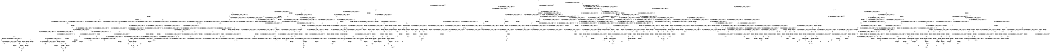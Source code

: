 digraph BCG {
size = "7, 10.5";
center = TRUE;
node [shape = circle];
0 [peripheries = 2];
0 -> 1 [label = "EX !0 !ATOMIC_EXCH_BRANCH (1, +1, TRUE, +1, 1, FALSE) !{}"];
0 -> 2 [label = "EX !2 !ATOMIC_EXCH_BRANCH (1, +1, TRUE, +0, 3, TRUE) !{}"];
0 -> 3 [label = "EX !1 !ATOMIC_EXCH_BRANCH (1, +0, TRUE, +0, 1, TRUE) !{}"];
1 -> 4 [label = "EX !2 !ATOMIC_EXCH_BRANCH (1, +1, TRUE, +0, 3, FALSE) !{0}"];
1 -> 5 [label = "EX !1 !ATOMIC_EXCH_BRANCH (1, +0, TRUE, +0, 1, FALSE) !{0}"];
1 -> 6 [label = "TERMINATE !0"];
2 -> 7 [label = "EX !0 !ATOMIC_EXCH_BRANCH (1, +1, TRUE, +1, 1, TRUE) !{0, 1, 2}"];
2 -> 8 [label = "EX !1 !ATOMIC_EXCH_BRANCH (1, +0, TRUE, +0, 1, FALSE) !{0, 1, 2}"];
2 -> 9 [label = "TERMINATE !2"];
2 -> 10 [label = "EX !0 !ATOMIC_EXCH_BRANCH (1, +1, TRUE, +1, 1, TRUE) !{0, 1, 2}"];
3 -> 11 [label = "EX !1 !ATOMIC_EXCH_BRANCH (1, +0, TRUE, +0, 1, TRUE) !{0, 1}"];
3 -> 12 [label = "EX !0 !ATOMIC_EXCH_BRANCH (1, +1, TRUE, +1, 1, FALSE) !{0, 1}"];
3 -> 13 [label = "EX !2 !ATOMIC_EXCH_BRANCH (1, +1, TRUE, +0, 3, TRUE) !{0, 1}"];
3 -> 14 [label = "EX !0 !ATOMIC_EXCH_BRANCH (1, +1, TRUE, +1, 1, FALSE) !{0, 1}"];
4 -> 15 [label = "EX !2 !ATOMIC_EXCH_BRANCH (1, +0, TRUE, +1, 1, TRUE) !{0, 1, 2}"];
4 -> 16 [label = "EX !1 !ATOMIC_EXCH_BRANCH (1, +0, TRUE, +0, 1, FALSE) !{0, 1, 2}"];
4 -> 17 [label = "TERMINATE !0"];
5 -> 18 [label = "EX !2 !ATOMIC_EXCH_BRANCH (1, +1, TRUE, +0, 3, TRUE) !{0, 1}"];
5 -> 19 [label = "TERMINATE !0"];
5 -> 20 [label = "TERMINATE !1"];
6 -> 21 [label = "EX !2 !ATOMIC_EXCH_BRANCH (1, +1, TRUE, +0, 3, FALSE) !{}"];
6 -> 22 [label = "EX !1 !ATOMIC_EXCH_BRANCH (1, +0, TRUE, +0, 1, FALSE) !{}"];
7 -> 7 [label = "EX !0 !ATOMIC_EXCH_BRANCH (1, +1, TRUE, +1, 1, TRUE) !{0, 1, 2}"];
7 -> 23 [label = "EX !1 !ATOMIC_EXCH_BRANCH (1, +0, TRUE, +0, 1, FALSE) !{0, 1, 2}"];
7 -> 24 [label = "TERMINATE !2"];
7 -> 10 [label = "EX !0 !ATOMIC_EXCH_BRANCH (1, +1, TRUE, +1, 1, TRUE) !{0, 1, 2}"];
8 -> 25 [label = "EX !0 !ATOMIC_EXCH_BRANCH (1, +1, TRUE, +1, 1, FALSE) !{0, 1, 2}"];
8 -> 26 [label = "TERMINATE !2"];
8 -> 27 [label = "TERMINATE !1"];
8 -> 28 [label = "EX !0 !ATOMIC_EXCH_BRANCH (1, +1, TRUE, +1, 1, FALSE) !{0, 1, 2}"];
9 -> 29 [label = "EX !0 !ATOMIC_EXCH_BRANCH (1, +1, TRUE, +1, 1, TRUE) !{0, 1}"];
9 -> 30 [label = "EX !1 !ATOMIC_EXCH_BRANCH (1, +0, TRUE, +0, 1, FALSE) !{0, 1}"];
9 -> 31 [label = "EX !0 !ATOMIC_EXCH_BRANCH (1, +1, TRUE, +1, 1, TRUE) !{0, 1}"];
10 -> 32 [label = "EX !1 !ATOMIC_EXCH_BRANCH (1, +0, TRUE, +0, 1, FALSE) !{0, 1, 2}"];
10 -> 10 [label = "EX !0 !ATOMIC_EXCH_BRANCH (1, +1, TRUE, +1, 1, TRUE) !{0, 1, 2}"];
10 -> 33 [label = "EX !1 !ATOMIC_EXCH_BRANCH (1, +0, TRUE, +0, 1, FALSE) !{0, 1, 2}"];
10 -> 34 [label = "TERMINATE !2"];
11 -> 11 [label = "EX !1 !ATOMIC_EXCH_BRANCH (1, +0, TRUE, +0, 1, TRUE) !{0, 1}"];
11 -> 12 [label = "EX !0 !ATOMIC_EXCH_BRANCH (1, +1, TRUE, +1, 1, FALSE) !{0, 1}"];
11 -> 13 [label = "EX !2 !ATOMIC_EXCH_BRANCH (1, +1, TRUE, +0, 3, TRUE) !{0, 1}"];
11 -> 14 [label = "EX !0 !ATOMIC_EXCH_BRANCH (1, +1, TRUE, +1, 1, FALSE) !{0, 1}"];
12 -> 35 [label = "EX !1 !ATOMIC_EXCH_BRANCH (1, +0, TRUE, +0, 1, FALSE) !{0, 1}"];
12 -> 36 [label = "EX !2 !ATOMIC_EXCH_BRANCH (1, +1, TRUE, +0, 3, FALSE) !{0, 1}"];
12 -> 37 [label = "TERMINATE !0"];
13 -> 8 [label = "EX !1 !ATOMIC_EXCH_BRANCH (1, +0, TRUE, +0, 1, FALSE) !{0, 1, 2}"];
13 -> 38 [label = "EX !0 !ATOMIC_EXCH_BRANCH (1, +1, TRUE, +1, 1, TRUE) !{0, 1, 2}"];
13 -> 39 [label = "TERMINATE !2"];
13 -> 40 [label = "EX !0 !ATOMIC_EXCH_BRANCH (1, +1, TRUE, +1, 1, TRUE) !{0, 1, 2}"];
14 -> 41 [label = "EX !1 !ATOMIC_EXCH_BRANCH (1, +0, TRUE, +0, 1, FALSE) !{0, 1}"];
14 -> 42 [label = "EX !1 !ATOMIC_EXCH_BRANCH (1, +0, TRUE, +0, 1, FALSE) !{0, 1}"];
14 -> 43 [label = "EX !2 !ATOMIC_EXCH_BRANCH (1, +1, TRUE, +0, 3, FALSE) !{0, 1}"];
14 -> 44 [label = "TERMINATE !0"];
15 -> 45 [label = "EX !2 !ATOMIC_EXCH_BRANCH (1, +1, TRUE, +0, 3, TRUE) !{0, 1, 2}"];
15 -> 46 [label = "EX !1 !ATOMIC_EXCH_BRANCH (1, +0, TRUE, +0, 1, TRUE) !{0, 1, 2}"];
15 -> 47 [label = "TERMINATE !0"];
16 -> 48 [label = "EX !2 !ATOMIC_EXCH_BRANCH (1, +0, TRUE, +1, 1, FALSE) !{0, 1, 2}"];
16 -> 49 [label = "TERMINATE !0"];
16 -> 50 [label = "TERMINATE !1"];
17 -> 51 [label = "EX !2 !ATOMIC_EXCH_BRANCH (1, +0, TRUE, +1, 1, TRUE) !{1, 2}"];
17 -> 52 [label = "EX !1 !ATOMIC_EXCH_BRANCH (1, +0, TRUE, +0, 1, FALSE) !{1, 2}"];
17 -> 53 [label = "EX !1 !ATOMIC_EXCH_BRANCH (1, +0, TRUE, +0, 1, FALSE) !{1, 2}"];
18 -> 54 [label = "TERMINATE !0"];
18 -> 55 [label = "TERMINATE !2"];
18 -> 56 [label = "TERMINATE !1"];
19 -> 57 [label = "EX !2 !ATOMIC_EXCH_BRANCH (1, +1, TRUE, +0, 3, TRUE) !{1}"];
19 -> 58 [label = "TERMINATE !1"];
20 -> 59 [label = "EX !2 !ATOMIC_EXCH_BRANCH (1, +1, TRUE, +0, 3, TRUE) !{0}"];
20 -> 60 [label = "TERMINATE !0"];
21 -> 51 [label = "EX !2 !ATOMIC_EXCH_BRANCH (1, +0, TRUE, +1, 1, TRUE) !{1, 2}"];
21 -> 52 [label = "EX !1 !ATOMIC_EXCH_BRANCH (1, +0, TRUE, +0, 1, FALSE) !{1, 2}"];
21 -> 53 [label = "EX !1 !ATOMIC_EXCH_BRANCH (1, +0, TRUE, +0, 1, FALSE) !{1, 2}"];
22 -> 57 [label = "EX !2 !ATOMIC_EXCH_BRANCH (1, +1, TRUE, +0, 3, TRUE) !{1}"];
22 -> 58 [label = "TERMINATE !1"];
23 -> 25 [label = "EX !0 !ATOMIC_EXCH_BRANCH (1, +1, TRUE, +1, 1, FALSE) !{0, 1, 2}"];
23 -> 61 [label = "TERMINATE !2"];
23 -> 62 [label = "TERMINATE !1"];
23 -> 28 [label = "EX !0 !ATOMIC_EXCH_BRANCH (1, +1, TRUE, +1, 1, FALSE) !{0, 1, 2}"];
24 -> 29 [label = "EX !0 !ATOMIC_EXCH_BRANCH (1, +1, TRUE, +1, 1, TRUE) !{0, 1}"];
24 -> 63 [label = "EX !1 !ATOMIC_EXCH_BRANCH (1, +0, TRUE, +0, 1, FALSE) !{0, 1}"];
24 -> 31 [label = "EX !0 !ATOMIC_EXCH_BRANCH (1, +1, TRUE, +1, 1, TRUE) !{0, 1}"];
25 -> 54 [label = "TERMINATE !0"];
25 -> 55 [label = "TERMINATE !2"];
25 -> 56 [label = "TERMINATE !1"];
26 -> 64 [label = "EX !0 !ATOMIC_EXCH_BRANCH (1, +1, TRUE, +1, 1, FALSE) !{0, 1}"];
26 -> 65 [label = "TERMINATE !1"];
26 -> 66 [label = "EX !0 !ATOMIC_EXCH_BRANCH (1, +1, TRUE, +1, 1, FALSE) !{0, 1}"];
27 -> 67 [label = "EX !0 !ATOMIC_EXCH_BRANCH (1, +1, TRUE, +1, 1, FALSE) !{0, 2}"];
27 -> 68 [label = "TERMINATE !2"];
27 -> 69 [label = "EX !0 !ATOMIC_EXCH_BRANCH (1, +1, TRUE, +1, 1, FALSE) !{0, 2}"];
28 -> 70 [label = "TERMINATE !0"];
28 -> 71 [label = "TERMINATE !2"];
28 -> 72 [label = "TERMINATE !1"];
29 -> 29 [label = "EX !0 !ATOMIC_EXCH_BRANCH (1, +1, TRUE, +1, 1, TRUE) !{0, 1}"];
29 -> 63 [label = "EX !1 !ATOMIC_EXCH_BRANCH (1, +0, TRUE, +0, 1, FALSE) !{0, 1}"];
29 -> 31 [label = "EX !0 !ATOMIC_EXCH_BRANCH (1, +1, TRUE, +1, 1, TRUE) !{0, 1}"];
30 -> 64 [label = "EX !0 !ATOMIC_EXCH_BRANCH (1, +1, TRUE, +1, 1, FALSE) !{0, 1}"];
30 -> 65 [label = "TERMINATE !1"];
30 -> 66 [label = "EX !0 !ATOMIC_EXCH_BRANCH (1, +1, TRUE, +1, 1, FALSE) !{0, 1}"];
31 -> 73 [label = "EX !1 !ATOMIC_EXCH_BRANCH (1, +0, TRUE, +0, 1, FALSE) !{0, 1}"];
31 -> 31 [label = "EX !0 !ATOMIC_EXCH_BRANCH (1, +1, TRUE, +1, 1, TRUE) !{0, 1}"];
31 -> 74 [label = "EX !1 !ATOMIC_EXCH_BRANCH (1, +0, TRUE, +0, 1, FALSE) !{0, 1}"];
32 -> 75 [label = "EX !0 !ATOMIC_EXCH_BRANCH (1, +1, TRUE, +1, 1, FALSE) !{0, 1, 2}"];
32 -> 76 [label = "TERMINATE !2"];
32 -> 77 [label = "TERMINATE !1"];
33 -> 28 [label = "EX !0 !ATOMIC_EXCH_BRANCH (1, +1, TRUE, +1, 1, FALSE) !{0, 1, 2}"];
33 -> 78 [label = "TERMINATE !2"];
33 -> 79 [label = "TERMINATE !1"];
34 -> 80 [label = "EX !0 !ATOMIC_EXCH_BRANCH (1, +1, TRUE, +1, 1, TRUE) !{0, 1}"];
34 -> 81 [label = "EX !1 !ATOMIC_EXCH_BRANCH (1, +0, TRUE, +0, 1, FALSE) !{0, 1}"];
35 -> 18 [label = "EX !2 !ATOMIC_EXCH_BRANCH (1, +1, TRUE, +0, 3, TRUE) !{0, 1}"];
35 -> 19 [label = "TERMINATE !0"];
35 -> 20 [label = "TERMINATE !1"];
36 -> 16 [label = "EX !1 !ATOMIC_EXCH_BRANCH (1, +0, TRUE, +0, 1, FALSE) !{0, 1, 2}"];
36 -> 82 [label = "EX !2 !ATOMIC_EXCH_BRANCH (1, +0, TRUE, +1, 1, TRUE) !{0, 1, 2}"];
36 -> 83 [label = "TERMINATE !0"];
37 -> 84 [label = "EX !1 !ATOMIC_EXCH_BRANCH (1, +0, TRUE, +0, 1, FALSE) !{1}"];
37 -> 85 [label = "EX !2 !ATOMIC_EXCH_BRANCH (1, +1, TRUE, +0, 3, FALSE) !{1}"];
37 -> 86 [label = "EX !1 !ATOMIC_EXCH_BRANCH (1, +0, TRUE, +0, 1, FALSE) !{1}"];
38 -> 38 [label = "EX !0 !ATOMIC_EXCH_BRANCH (1, +1, TRUE, +1, 1, TRUE) !{0, 1, 2}"];
38 -> 23 [label = "EX !1 !ATOMIC_EXCH_BRANCH (1, +0, TRUE, +0, 1, FALSE) !{0, 1, 2}"];
38 -> 87 [label = "TERMINATE !2"];
38 -> 40 [label = "EX !0 !ATOMIC_EXCH_BRANCH (1, +1, TRUE, +1, 1, TRUE) !{0, 1, 2}"];
39 -> 30 [label = "EX !1 !ATOMIC_EXCH_BRANCH (1, +0, TRUE, +0, 1, FALSE) !{0, 1}"];
39 -> 88 [label = "EX !0 !ATOMIC_EXCH_BRANCH (1, +1, TRUE, +1, 1, TRUE) !{0, 1}"];
39 -> 89 [label = "EX !0 !ATOMIC_EXCH_BRANCH (1, +1, TRUE, +1, 1, TRUE) !{0, 1}"];
40 -> 32 [label = "EX !1 !ATOMIC_EXCH_BRANCH (1, +0, TRUE, +0, 1, FALSE) !{0, 1, 2}"];
40 -> 40 [label = "EX !0 !ATOMIC_EXCH_BRANCH (1, +1, TRUE, +1, 1, TRUE) !{0, 1, 2}"];
40 -> 33 [label = "EX !1 !ATOMIC_EXCH_BRANCH (1, +0, TRUE, +0, 1, FALSE) !{0, 1, 2}"];
40 -> 90 [label = "TERMINATE !2"];
41 -> 91 [label = "EX !2 !ATOMIC_EXCH_BRANCH (1, +1, TRUE, +0, 3, TRUE) !{0, 1}"];
41 -> 92 [label = "TERMINATE !0"];
41 -> 93 [label = "TERMINATE !1"];
42 -> 94 [label = "EX !2 !ATOMIC_EXCH_BRANCH (1, +1, TRUE, +0, 3, TRUE) !{0, 1}"];
42 -> 95 [label = "TERMINATE !0"];
42 -> 96 [label = "TERMINATE !1"];
43 -> 97 [label = "EX !1 !ATOMIC_EXCH_BRANCH (1, +0, TRUE, +0, 1, FALSE) !{0, 1, 2}"];
43 -> 98 [label = "EX !2 !ATOMIC_EXCH_BRANCH (1, +0, TRUE, +1, 1, TRUE) !{0, 1, 2}"];
43 -> 99 [label = "TERMINATE !0"];
44 -> 100 [label = "EX !1 !ATOMIC_EXCH_BRANCH (1, +0, TRUE, +0, 1, FALSE) !{1}"];
44 -> 101 [label = "EX !2 !ATOMIC_EXCH_BRANCH (1, +1, TRUE, +0, 3, FALSE) !{1}"];
45 -> 102 [label = "EX !1 !ATOMIC_EXCH_BRANCH (1, +0, TRUE, +0, 1, FALSE) !{0, 1, 2}"];
45 -> 103 [label = "TERMINATE !0"];
45 -> 104 [label = "TERMINATE !2"];
46 -> 46 [label = "EX !1 !ATOMIC_EXCH_BRANCH (1, +0, TRUE, +0, 1, TRUE) !{0, 1, 2}"];
46 -> 105 [label = "EX !2 !ATOMIC_EXCH_BRANCH (1, +1, TRUE, +0, 3, TRUE) !{0, 1, 2}"];
46 -> 106 [label = "TERMINATE !0"];
47 -> 107 [label = "EX !2 !ATOMIC_EXCH_BRANCH (1, +1, TRUE, +0, 3, TRUE) !{1, 2}"];
47 -> 108 [label = "EX !1 !ATOMIC_EXCH_BRANCH (1, +0, TRUE, +0, 1, TRUE) !{1, 2}"];
47 -> 109 [label = "EX !1 !ATOMIC_EXCH_BRANCH (1, +0, TRUE, +0, 1, TRUE) !{1, 2}"];
48 -> 110 [label = "TERMINATE !0"];
48 -> 111 [label = "TERMINATE !2"];
48 -> 112 [label = "TERMINATE !1"];
49 -> 113 [label = "EX !2 !ATOMIC_EXCH_BRANCH (1, +0, TRUE, +1, 1, FALSE) !{1, 2}"];
49 -> 114 [label = "TERMINATE !1"];
50 -> 115 [label = "EX !2 !ATOMIC_EXCH_BRANCH (1, +0, TRUE, +1, 1, FALSE) !{0, 2}"];
50 -> 116 [label = "TERMINATE !0"];
51 -> 107 [label = "EX !2 !ATOMIC_EXCH_BRANCH (1, +1, TRUE, +0, 3, TRUE) !{1, 2}"];
51 -> 108 [label = "EX !1 !ATOMIC_EXCH_BRANCH (1, +0, TRUE, +0, 1, TRUE) !{1, 2}"];
51 -> 109 [label = "EX !1 !ATOMIC_EXCH_BRANCH (1, +0, TRUE, +0, 1, TRUE) !{1, 2}"];
52 -> 113 [label = "EX !2 !ATOMIC_EXCH_BRANCH (1, +0, TRUE, +1, 1, FALSE) !{1, 2}"];
52 -> 114 [label = "TERMINATE !1"];
53 -> 117 [label = "EX !2 !ATOMIC_EXCH_BRANCH (1, +0, TRUE, +1, 1, FALSE) !{1, 2}"];
53 -> 118 [label = "EX !2 !ATOMIC_EXCH_BRANCH (1, +0, TRUE, +1, 1, FALSE) !{1, 2}"];
53 -> 119 [label = "TERMINATE !1"];
54 -> 120 [label = "TERMINATE !2"];
54 -> 121 [label = "TERMINATE !1"];
55 -> 122 [label = "TERMINATE !0"];
55 -> 123 [label = "TERMINATE !1"];
56 -> 124 [label = "TERMINATE !0"];
56 -> 125 [label = "TERMINATE !2"];
57 -> 120 [label = "TERMINATE !2"];
57 -> 121 [label = "TERMINATE !1"];
58 -> 126 [label = "EX !2 !ATOMIC_EXCH_BRANCH (1, +1, TRUE, +0, 3, TRUE) !{}"];
59 -> 124 [label = "TERMINATE !0"];
59 -> 125 [label = "TERMINATE !2"];
60 -> 126 [label = "EX !2 !ATOMIC_EXCH_BRANCH (1, +1, TRUE, +0, 3, TRUE) !{}"];
61 -> 64 [label = "EX !0 !ATOMIC_EXCH_BRANCH (1, +1, TRUE, +1, 1, FALSE) !{0, 1}"];
61 -> 127 [label = "TERMINATE !1"];
61 -> 66 [label = "EX !0 !ATOMIC_EXCH_BRANCH (1, +1, TRUE, +1, 1, FALSE) !{0, 1}"];
62 -> 67 [label = "EX !0 !ATOMIC_EXCH_BRANCH (1, +1, TRUE, +1, 1, FALSE) !{0, 2}"];
62 -> 128 [label = "TERMINATE !2"];
62 -> 69 [label = "EX !0 !ATOMIC_EXCH_BRANCH (1, +1, TRUE, +1, 1, FALSE) !{0, 2}"];
63 -> 64 [label = "EX !0 !ATOMIC_EXCH_BRANCH (1, +1, TRUE, +1, 1, FALSE) !{0, 1}"];
63 -> 127 [label = "TERMINATE !1"];
63 -> 66 [label = "EX !0 !ATOMIC_EXCH_BRANCH (1, +1, TRUE, +1, 1, FALSE) !{0, 1}"];
64 -> 122 [label = "TERMINATE !0"];
64 -> 123 [label = "TERMINATE !1"];
65 -> 129 [label = "EX !0 !ATOMIC_EXCH_BRANCH (1, +1, TRUE, +1, 1, FALSE) !{0}"];
65 -> 130 [label = "EX !0 !ATOMIC_EXCH_BRANCH (1, +1, TRUE, +1, 1, FALSE) !{0}"];
66 -> 131 [label = "TERMINATE !0"];
66 -> 132 [label = "TERMINATE !1"];
67 -> 124 [label = "TERMINATE !0"];
67 -> 125 [label = "TERMINATE !2"];
68 -> 129 [label = "EX !0 !ATOMIC_EXCH_BRANCH (1, +1, TRUE, +1, 1, FALSE) !{0}"];
68 -> 130 [label = "EX !0 !ATOMIC_EXCH_BRANCH (1, +1, TRUE, +1, 1, FALSE) !{0}"];
69 -> 133 [label = "TERMINATE !0"];
69 -> 134 [label = "TERMINATE !2"];
70 -> 135 [label = "TERMINATE !2"];
70 -> 136 [label = "TERMINATE !1"];
71 -> 137 [label = "TERMINATE !0"];
71 -> 138 [label = "TERMINATE !1"];
72 -> 139 [label = "TERMINATE !0"];
72 -> 140 [label = "TERMINATE !2"];
73 -> 141 [label = "EX !0 !ATOMIC_EXCH_BRANCH (1, +1, TRUE, +1, 1, FALSE) !{0, 1}"];
73 -> 142 [label = "TERMINATE !1"];
73 -> 66 [label = "EX !0 !ATOMIC_EXCH_BRANCH (1, +1, TRUE, +1, 1, FALSE) !{0, 1}"];
74 -> 66 [label = "EX !0 !ATOMIC_EXCH_BRANCH (1, +1, TRUE, +1, 1, FALSE) !{0, 1}"];
74 -> 143 [label = "TERMINATE !1"];
75 -> 144 [label = "TERMINATE !0"];
75 -> 145 [label = "TERMINATE !2"];
75 -> 146 [label = "TERMINATE !1"];
76 -> 147 [label = "EX !0 !ATOMIC_EXCH_BRANCH (1, +1, TRUE, +1, 1, FALSE) !{0, 1}"];
76 -> 148 [label = "TERMINATE !1"];
77 -> 149 [label = "EX !0 !ATOMIC_EXCH_BRANCH (1, +1, TRUE, +1, 1, FALSE) !{0, 2}"];
77 -> 150 [label = "TERMINATE !2"];
78 -> 151 [label = "EX !0 !ATOMIC_EXCH_BRANCH (1, +1, TRUE, +1, 1, FALSE) !{0, 1}"];
78 -> 152 [label = "TERMINATE !1"];
79 -> 153 [label = "EX !0 !ATOMIC_EXCH_BRANCH (1, +1, TRUE, +1, 1, FALSE) !{0, 2}"];
79 -> 154 [label = "TERMINATE !2"];
80 -> 80 [label = "EX !0 !ATOMIC_EXCH_BRANCH (1, +1, TRUE, +1, 1, TRUE) !{0, 1}"];
80 -> 81 [label = "EX !1 !ATOMIC_EXCH_BRANCH (1, +0, TRUE, +0, 1, FALSE) !{0, 1}"];
81 -> 151 [label = "EX !0 !ATOMIC_EXCH_BRANCH (1, +1, TRUE, +1, 1, FALSE) !{0, 1}"];
81 -> 152 [label = "TERMINATE !1"];
82 -> 46 [label = "EX !1 !ATOMIC_EXCH_BRANCH (1, +0, TRUE, +0, 1, TRUE) !{0, 1, 2}"];
82 -> 105 [label = "EX !2 !ATOMIC_EXCH_BRANCH (1, +1, TRUE, +0, 3, TRUE) !{0, 1, 2}"];
82 -> 106 [label = "TERMINATE !0"];
83 -> 52 [label = "EX !1 !ATOMIC_EXCH_BRANCH (1, +0, TRUE, +0, 1, FALSE) !{1, 2}"];
83 -> 155 [label = "EX !2 !ATOMIC_EXCH_BRANCH (1, +0, TRUE, +1, 1, TRUE) !{1, 2}"];
83 -> 53 [label = "EX !1 !ATOMIC_EXCH_BRANCH (1, +0, TRUE, +0, 1, FALSE) !{1, 2}"];
84 -> 57 [label = "EX !2 !ATOMIC_EXCH_BRANCH (1, +1, TRUE, +0, 3, TRUE) !{1}"];
84 -> 58 [label = "TERMINATE !1"];
85 -> 52 [label = "EX !1 !ATOMIC_EXCH_BRANCH (1, +0, TRUE, +0, 1, FALSE) !{1, 2}"];
85 -> 155 [label = "EX !2 !ATOMIC_EXCH_BRANCH (1, +0, TRUE, +1, 1, TRUE) !{1, 2}"];
85 -> 53 [label = "EX !1 !ATOMIC_EXCH_BRANCH (1, +0, TRUE, +0, 1, FALSE) !{1, 2}"];
86 -> 156 [label = "EX !2 !ATOMIC_EXCH_BRANCH (1, +1, TRUE, +0, 3, TRUE) !{1}"];
86 -> 157 [label = "TERMINATE !1"];
87 -> 88 [label = "EX !0 !ATOMIC_EXCH_BRANCH (1, +1, TRUE, +1, 1, TRUE) !{0, 1}"];
87 -> 63 [label = "EX !1 !ATOMIC_EXCH_BRANCH (1, +0, TRUE, +0, 1, FALSE) !{0, 1}"];
87 -> 89 [label = "EX !0 !ATOMIC_EXCH_BRANCH (1, +1, TRUE, +1, 1, TRUE) !{0, 1}"];
88 -> 88 [label = "EX !0 !ATOMIC_EXCH_BRANCH (1, +1, TRUE, +1, 1, TRUE) !{0, 1}"];
88 -> 63 [label = "EX !1 !ATOMIC_EXCH_BRANCH (1, +0, TRUE, +0, 1, FALSE) !{0, 1}"];
88 -> 89 [label = "EX !0 !ATOMIC_EXCH_BRANCH (1, +1, TRUE, +1, 1, TRUE) !{0, 1}"];
89 -> 73 [label = "EX !1 !ATOMIC_EXCH_BRANCH (1, +0, TRUE, +0, 1, FALSE) !{0, 1}"];
89 -> 89 [label = "EX !0 !ATOMIC_EXCH_BRANCH (1, +1, TRUE, +1, 1, TRUE) !{0, 1}"];
89 -> 74 [label = "EX !1 !ATOMIC_EXCH_BRANCH (1, +0, TRUE, +0, 1, FALSE) !{0, 1}"];
90 -> 158 [label = "EX !0 !ATOMIC_EXCH_BRANCH (1, +1, TRUE, +1, 1, TRUE) !{0, 1}"];
90 -> 81 [label = "EX !1 !ATOMIC_EXCH_BRANCH (1, +0, TRUE, +0, 1, FALSE) !{0, 1}"];
91 -> 159 [label = "TERMINATE !0"];
91 -> 160 [label = "TERMINATE !2"];
91 -> 161 [label = "TERMINATE !1"];
92 -> 162 [label = "EX !2 !ATOMIC_EXCH_BRANCH (1, +1, TRUE, +0, 3, TRUE) !{1}"];
92 -> 163 [label = "TERMINATE !1"];
93 -> 164 [label = "EX !2 !ATOMIC_EXCH_BRANCH (1, +1, TRUE, +0, 3, TRUE) !{0}"];
93 -> 165 [label = "TERMINATE !0"];
94 -> 166 [label = "TERMINATE !0"];
94 -> 167 [label = "TERMINATE !2"];
94 -> 168 [label = "TERMINATE !1"];
95 -> 169 [label = "EX !2 !ATOMIC_EXCH_BRANCH (1, +1, TRUE, +0, 3, TRUE) !{1}"];
95 -> 170 [label = "TERMINATE !1"];
96 -> 171 [label = "EX !2 !ATOMIC_EXCH_BRANCH (1, +1, TRUE, +0, 3, TRUE) !{0}"];
96 -> 172 [label = "TERMINATE !0"];
97 -> 173 [label = "EX !2 !ATOMIC_EXCH_BRANCH (1, +0, TRUE, +1, 1, FALSE) !{0, 1, 2}"];
97 -> 174 [label = "TERMINATE !0"];
97 -> 175 [label = "TERMINATE !1"];
98 -> 176 [label = "EX !1 !ATOMIC_EXCH_BRANCH (1, +0, TRUE, +0, 1, TRUE) !{0, 1, 2}"];
98 -> 177 [label = "EX !2 !ATOMIC_EXCH_BRANCH (1, +1, TRUE, +0, 3, TRUE) !{0, 1, 2}"];
98 -> 178 [label = "TERMINATE !0"];
99 -> 179 [label = "EX !1 !ATOMIC_EXCH_BRANCH (1, +0, TRUE, +0, 1, FALSE) !{1, 2}"];
99 -> 180 [label = "EX !2 !ATOMIC_EXCH_BRANCH (1, +0, TRUE, +1, 1, TRUE) !{1, 2}"];
100 -> 169 [label = "EX !2 !ATOMIC_EXCH_BRANCH (1, +1, TRUE, +0, 3, TRUE) !{1}"];
100 -> 170 [label = "TERMINATE !1"];
101 -> 179 [label = "EX !1 !ATOMIC_EXCH_BRANCH (1, +0, TRUE, +0, 1, FALSE) !{1, 2}"];
101 -> 180 [label = "EX !2 !ATOMIC_EXCH_BRANCH (1, +0, TRUE, +1, 1, TRUE) !{1, 2}"];
102 -> 110 [label = "TERMINATE !0"];
102 -> 111 [label = "TERMINATE !2"];
102 -> 112 [label = "TERMINATE !1"];
103 -> 181 [label = "EX !1 !ATOMIC_EXCH_BRANCH (1, +0, TRUE, +0, 1, FALSE) !{1, 2}"];
103 -> 182 [label = "TERMINATE !2"];
103 -> 183 [label = "EX !1 !ATOMIC_EXCH_BRANCH (1, +0, TRUE, +0, 1, FALSE) !{1, 2}"];
104 -> 184 [label = "EX !1 !ATOMIC_EXCH_BRANCH (1, +0, TRUE, +0, 1, FALSE) !{0, 1}"];
104 -> 185 [label = "TERMINATE !0"];
105 -> 102 [label = "EX !1 !ATOMIC_EXCH_BRANCH (1, +0, TRUE, +0, 1, FALSE) !{0, 1, 2}"];
105 -> 186 [label = "TERMINATE !0"];
105 -> 187 [label = "TERMINATE !2"];
106 -> 108 [label = "EX !1 !ATOMIC_EXCH_BRANCH (1, +0, TRUE, +0, 1, TRUE) !{1, 2}"];
106 -> 188 [label = "EX !2 !ATOMIC_EXCH_BRANCH (1, +1, TRUE, +0, 3, TRUE) !{1, 2}"];
106 -> 109 [label = "EX !1 !ATOMIC_EXCH_BRANCH (1, +0, TRUE, +0, 1, TRUE) !{1, 2}"];
107 -> 181 [label = "EX !1 !ATOMIC_EXCH_BRANCH (1, +0, TRUE, +0, 1, FALSE) !{1, 2}"];
107 -> 182 [label = "TERMINATE !2"];
107 -> 183 [label = "EX !1 !ATOMIC_EXCH_BRANCH (1, +0, TRUE, +0, 1, FALSE) !{1, 2}"];
108 -> 108 [label = "EX !1 !ATOMIC_EXCH_BRANCH (1, +0, TRUE, +0, 1, TRUE) !{1, 2}"];
108 -> 188 [label = "EX !2 !ATOMIC_EXCH_BRANCH (1, +1, TRUE, +0, 3, TRUE) !{1, 2}"];
108 -> 109 [label = "EX !1 !ATOMIC_EXCH_BRANCH (1, +0, TRUE, +0, 1, TRUE) !{1, 2}"];
109 -> 189 [label = "EX !2 !ATOMIC_EXCH_BRANCH (1, +1, TRUE, +0, 3, TRUE) !{1, 2}"];
109 -> 109 [label = "EX !1 !ATOMIC_EXCH_BRANCH (1, +0, TRUE, +0, 1, TRUE) !{1, 2}"];
109 -> 190 [label = "EX !2 !ATOMIC_EXCH_BRANCH (1, +1, TRUE, +0, 3, TRUE) !{1, 2}"];
110 -> 191 [label = "TERMINATE !2"];
110 -> 192 [label = "TERMINATE !1"];
111 -> 193 [label = "TERMINATE !0"];
111 -> 194 [label = "TERMINATE !1"];
112 -> 195 [label = "TERMINATE !0"];
112 -> 196 [label = "TERMINATE !2"];
113 -> 191 [label = "TERMINATE !2"];
113 -> 192 [label = "TERMINATE !1"];
114 -> 197 [label = "EX !2 !ATOMIC_EXCH_BRANCH (1, +0, TRUE, +1, 1, FALSE) !{2}"];
114 -> 198 [label = "EX !2 !ATOMIC_EXCH_BRANCH (1, +0, TRUE, +1, 1, FALSE) !{2}"];
115 -> 195 [label = "TERMINATE !0"];
115 -> 196 [label = "TERMINATE !2"];
116 -> 197 [label = "EX !2 !ATOMIC_EXCH_BRANCH (1, +0, TRUE, +1, 1, FALSE) !{2}"];
116 -> 198 [label = "EX !2 !ATOMIC_EXCH_BRANCH (1, +0, TRUE, +1, 1, FALSE) !{2}"];
117 -> 199 [label = "TERMINATE !2"];
117 -> 200 [label = "TERMINATE !1"];
118 -> 201 [label = "TERMINATE !2"];
118 -> 202 [label = "TERMINATE !1"];
119 -> 203 [label = "EX !2 !ATOMIC_EXCH_BRANCH (1, +0, TRUE, +1, 1, FALSE) !{2}"];
120 -> 204 [label = "TERMINATE !1"];
121 -> 205 [label = "TERMINATE !2"];
122 -> 204 [label = "TERMINATE !1"];
123 -> 206 [label = "TERMINATE !0"];
124 -> 205 [label = "TERMINATE !2"];
125 -> 206 [label = "TERMINATE !0"];
126 -> 205 [label = "TERMINATE !2"];
127 -> 129 [label = "EX !0 !ATOMIC_EXCH_BRANCH (1, +1, TRUE, +1, 1, FALSE) !{0}"];
127 -> 130 [label = "EX !0 !ATOMIC_EXCH_BRANCH (1, +1, TRUE, +1, 1, FALSE) !{0}"];
128 -> 129 [label = "EX !0 !ATOMIC_EXCH_BRANCH (1, +1, TRUE, +1, 1, FALSE) !{0}"];
128 -> 130 [label = "EX !0 !ATOMIC_EXCH_BRANCH (1, +1, TRUE, +1, 1, FALSE) !{0}"];
129 -> 206 [label = "TERMINATE !0"];
130 -> 207 [label = "TERMINATE !0"];
131 -> 208 [label = "TERMINATE !1"];
132 -> 209 [label = "TERMINATE !0"];
133 -> 210 [label = "TERMINATE !2"];
134 -> 211 [label = "TERMINATE !0"];
135 -> 212 [label = "TERMINATE !1"];
136 -> 213 [label = "TERMINATE !2"];
137 -> 212 [label = "TERMINATE !1"];
138 -> 214 [label = "TERMINATE !0"];
139 -> 213 [label = "TERMINATE !2"];
140 -> 214 [label = "TERMINATE !0"];
141 -> 215 [label = "TERMINATE !0"];
141 -> 216 [label = "TERMINATE !1"];
142 -> 217 [label = "EX !0 !ATOMIC_EXCH_BRANCH (1, +1, TRUE, +1, 1, FALSE) !{0}"];
143 -> 218 [label = "EX !0 !ATOMIC_EXCH_BRANCH (1, +1, TRUE, +1, 1, FALSE) !{0}"];
144 -> 219 [label = "TERMINATE !2"];
144 -> 220 [label = "TERMINATE !1"];
145 -> 221 [label = "TERMINATE !0"];
145 -> 222 [label = "TERMINATE !1"];
146 -> 223 [label = "TERMINATE !0"];
146 -> 224 [label = "TERMINATE !2"];
147 -> 221 [label = "TERMINATE !0"];
147 -> 222 [label = "TERMINATE !1"];
148 -> 225 [label = "EX !0 !ATOMIC_EXCH_BRANCH (1, +1, TRUE, +1, 1, FALSE) !{0}"];
149 -> 223 [label = "TERMINATE !0"];
149 -> 224 [label = "TERMINATE !2"];
150 -> 225 [label = "EX !0 !ATOMIC_EXCH_BRANCH (1, +1, TRUE, +1, 1, FALSE) !{0}"];
151 -> 137 [label = "TERMINATE !0"];
151 -> 138 [label = "TERMINATE !1"];
152 -> 226 [label = "EX !0 !ATOMIC_EXCH_BRANCH (1, +1, TRUE, +1, 1, FALSE) !{0}"];
153 -> 139 [label = "TERMINATE !0"];
153 -> 140 [label = "TERMINATE !2"];
154 -> 226 [label = "EX !0 !ATOMIC_EXCH_BRANCH (1, +1, TRUE, +1, 1, FALSE) !{0}"];
155 -> 108 [label = "EX !1 !ATOMIC_EXCH_BRANCH (1, +0, TRUE, +0, 1, TRUE) !{1, 2}"];
155 -> 188 [label = "EX !2 !ATOMIC_EXCH_BRANCH (1, +1, TRUE, +0, 3, TRUE) !{1, 2}"];
155 -> 109 [label = "EX !1 !ATOMIC_EXCH_BRANCH (1, +0, TRUE, +0, 1, TRUE) !{1, 2}"];
156 -> 227 [label = "TERMINATE !2"];
156 -> 228 [label = "TERMINATE !1"];
157 -> 229 [label = "EX !2 !ATOMIC_EXCH_BRANCH (1, +1, TRUE, +0, 3, TRUE) !{}"];
158 -> 158 [label = "EX !0 !ATOMIC_EXCH_BRANCH (1, +1, TRUE, +1, 1, TRUE) !{0, 1}"];
158 -> 81 [label = "EX !1 !ATOMIC_EXCH_BRANCH (1, +0, TRUE, +0, 1, FALSE) !{0, 1}"];
159 -> 230 [label = "TERMINATE !2"];
159 -> 231 [label = "TERMINATE !1"];
160 -> 215 [label = "TERMINATE !0"];
160 -> 216 [label = "TERMINATE !1"];
161 -> 232 [label = "TERMINATE !0"];
161 -> 233 [label = "TERMINATE !2"];
162 -> 230 [label = "TERMINATE !2"];
162 -> 231 [label = "TERMINATE !1"];
163 -> 234 [label = "EX !2 !ATOMIC_EXCH_BRANCH (1, +1, TRUE, +0, 3, TRUE) !{}"];
164 -> 232 [label = "TERMINATE !0"];
164 -> 233 [label = "TERMINATE !2"];
165 -> 234 [label = "EX !2 !ATOMIC_EXCH_BRANCH (1, +1, TRUE, +0, 3, TRUE) !{}"];
166 -> 235 [label = "TERMINATE !2"];
166 -> 236 [label = "TERMINATE !1"];
167 -> 131 [label = "TERMINATE !0"];
167 -> 132 [label = "TERMINATE !1"];
168 -> 237 [label = "TERMINATE !0"];
168 -> 238 [label = "TERMINATE !2"];
169 -> 235 [label = "TERMINATE !2"];
169 -> 236 [label = "TERMINATE !1"];
170 -> 239 [label = "EX !2 !ATOMIC_EXCH_BRANCH (1, +1, TRUE, +0, 3, TRUE) !{}"];
171 -> 237 [label = "TERMINATE !0"];
171 -> 238 [label = "TERMINATE !2"];
172 -> 239 [label = "EX !2 !ATOMIC_EXCH_BRANCH (1, +1, TRUE, +0, 3, TRUE) !{}"];
173 -> 240 [label = "TERMINATE !0"];
173 -> 241 [label = "TERMINATE !2"];
173 -> 242 [label = "TERMINATE !1"];
174 -> 243 [label = "EX !2 !ATOMIC_EXCH_BRANCH (1, +0, TRUE, +1, 1, FALSE) !{1, 2}"];
174 -> 244 [label = "TERMINATE !1"];
175 -> 245 [label = "EX !2 !ATOMIC_EXCH_BRANCH (1, +0, TRUE, +1, 1, FALSE) !{0, 2}"];
175 -> 246 [label = "TERMINATE !0"];
176 -> 176 [label = "EX !1 !ATOMIC_EXCH_BRANCH (1, +0, TRUE, +0, 1, TRUE) !{0, 1, 2}"];
176 -> 177 [label = "EX !2 !ATOMIC_EXCH_BRANCH (1, +1, TRUE, +0, 3, TRUE) !{0, 1, 2}"];
176 -> 178 [label = "TERMINATE !0"];
177 -> 247 [label = "EX !1 !ATOMIC_EXCH_BRANCH (1, +0, TRUE, +0, 1, FALSE) !{0, 1, 2}"];
177 -> 248 [label = "TERMINATE !0"];
177 -> 249 [label = "TERMINATE !2"];
178 -> 250 [label = "EX !1 !ATOMIC_EXCH_BRANCH (1, +0, TRUE, +0, 1, TRUE) !{1, 2}"];
178 -> 251 [label = "EX !2 !ATOMIC_EXCH_BRANCH (1, +1, TRUE, +0, 3, TRUE) !{1, 2}"];
179 -> 243 [label = "EX !2 !ATOMIC_EXCH_BRANCH (1, +0, TRUE, +1, 1, FALSE) !{1, 2}"];
179 -> 244 [label = "TERMINATE !1"];
180 -> 250 [label = "EX !1 !ATOMIC_EXCH_BRANCH (1, +0, TRUE, +0, 1, TRUE) !{1, 2}"];
180 -> 251 [label = "EX !2 !ATOMIC_EXCH_BRANCH (1, +1, TRUE, +0, 3, TRUE) !{1, 2}"];
181 -> 191 [label = "TERMINATE !2"];
181 -> 192 [label = "TERMINATE !1"];
182 -> 252 [label = "EX !1 !ATOMIC_EXCH_BRANCH (1, +0, TRUE, +0, 1, FALSE) !{1}"];
182 -> 253 [label = "EX !1 !ATOMIC_EXCH_BRANCH (1, +0, TRUE, +0, 1, FALSE) !{1}"];
183 -> 201 [label = "TERMINATE !2"];
183 -> 202 [label = "TERMINATE !1"];
184 -> 193 [label = "TERMINATE !0"];
184 -> 194 [label = "TERMINATE !1"];
185 -> 252 [label = "EX !1 !ATOMIC_EXCH_BRANCH (1, +0, TRUE, +0, 1, FALSE) !{1}"];
185 -> 253 [label = "EX !1 !ATOMIC_EXCH_BRANCH (1, +0, TRUE, +0, 1, FALSE) !{1}"];
186 -> 181 [label = "EX !1 !ATOMIC_EXCH_BRANCH (1, +0, TRUE, +0, 1, FALSE) !{1, 2}"];
186 -> 254 [label = "TERMINATE !2"];
186 -> 183 [label = "EX !1 !ATOMIC_EXCH_BRANCH (1, +0, TRUE, +0, 1, FALSE) !{1, 2}"];
187 -> 184 [label = "EX !1 !ATOMIC_EXCH_BRANCH (1, +0, TRUE, +0, 1, FALSE) !{0, 1}"];
187 -> 255 [label = "TERMINATE !0"];
188 -> 181 [label = "EX !1 !ATOMIC_EXCH_BRANCH (1, +0, TRUE, +0, 1, FALSE) !{1, 2}"];
188 -> 254 [label = "TERMINATE !2"];
188 -> 183 [label = "EX !1 !ATOMIC_EXCH_BRANCH (1, +0, TRUE, +0, 1, FALSE) !{1, 2}"];
189 -> 256 [label = "EX !1 !ATOMIC_EXCH_BRANCH (1, +0, TRUE, +0, 1, FALSE) !{1, 2}"];
189 -> 257 [label = "TERMINATE !2"];
189 -> 183 [label = "EX !1 !ATOMIC_EXCH_BRANCH (1, +0, TRUE, +0, 1, FALSE) !{1, 2}"];
190 -> 183 [label = "EX !1 !ATOMIC_EXCH_BRANCH (1, +0, TRUE, +0, 1, FALSE) !{1, 2}"];
190 -> 258 [label = "TERMINATE !2"];
191 -> 259 [label = "TERMINATE !1"];
192 -> 260 [label = "TERMINATE !2"];
193 -> 259 [label = "TERMINATE !1"];
194 -> 261 [label = "TERMINATE !0"];
195 -> 260 [label = "TERMINATE !2"];
196 -> 261 [label = "TERMINATE !0"];
197 -> 260 [label = "TERMINATE !2"];
198 -> 262 [label = "TERMINATE !2"];
199 -> 263 [label = "TERMINATE !1"];
200 -> 264 [label = "TERMINATE !2"];
201 -> 265 [label = "TERMINATE !1"];
202 -> 266 [label = "TERMINATE !2"];
203 -> 266 [label = "TERMINATE !2"];
204 -> 267 [label = "exit"];
205 -> 267 [label = "exit"];
206 -> 267 [label = "exit"];
207 -> 268 [label = "exit"];
208 -> 269 [label = "exit"];
209 -> 269 [label = "exit"];
210 -> 270 [label = "exit"];
211 -> 270 [label = "exit"];
212 -> 271 [label = "exit"];
213 -> 271 [label = "exit"];
214 -> 271 [label = "exit"];
215 -> 272 [label = "TERMINATE !1"];
216 -> 273 [label = "TERMINATE !0"];
217 -> 273 [label = "TERMINATE !0"];
218 -> 209 [label = "TERMINATE !0"];
219 -> 274 [label = "TERMINATE !1"];
220 -> 275 [label = "TERMINATE !2"];
221 -> 274 [label = "TERMINATE !1"];
222 -> 276 [label = "TERMINATE !0"];
223 -> 275 [label = "TERMINATE !2"];
224 -> 276 [label = "TERMINATE !0"];
225 -> 276 [label = "TERMINATE !0"];
226 -> 214 [label = "TERMINATE !0"];
227 -> 277 [label = "TERMINATE !1"];
228 -> 278 [label = "TERMINATE !2"];
229 -> 278 [label = "TERMINATE !2"];
230 -> 272 [label = "TERMINATE !1"];
231 -> 279 [label = "TERMINATE !2"];
232 -> 279 [label = "TERMINATE !2"];
233 -> 273 [label = "TERMINATE !0"];
234 -> 279 [label = "TERMINATE !2"];
235 -> 208 [label = "TERMINATE !1"];
236 -> 280 [label = "TERMINATE !2"];
237 -> 280 [label = "TERMINATE !2"];
238 -> 209 [label = "TERMINATE !0"];
239 -> 280 [label = "TERMINATE !2"];
240 -> 281 [label = "TERMINATE !2"];
240 -> 282 [label = "TERMINATE !1"];
241 -> 283 [label = "TERMINATE !0"];
241 -> 284 [label = "TERMINATE !1"];
242 -> 285 [label = "TERMINATE !0"];
242 -> 286 [label = "TERMINATE !2"];
243 -> 281 [label = "TERMINATE !2"];
243 -> 282 [label = "TERMINATE !1"];
244 -> 287 [label = "EX !2 !ATOMIC_EXCH_BRANCH (1, +0, TRUE, +1, 1, FALSE) !{2}"];
245 -> 285 [label = "TERMINATE !0"];
245 -> 286 [label = "TERMINATE !2"];
246 -> 287 [label = "EX !2 !ATOMIC_EXCH_BRANCH (1, +0, TRUE, +1, 1, FALSE) !{2}"];
247 -> 240 [label = "TERMINATE !0"];
247 -> 241 [label = "TERMINATE !2"];
247 -> 242 [label = "TERMINATE !1"];
248 -> 288 [label = "EX !1 !ATOMIC_EXCH_BRANCH (1, +0, TRUE, +0, 1, FALSE) !{1, 2}"];
248 -> 289 [label = "TERMINATE !2"];
249 -> 290 [label = "EX !1 !ATOMIC_EXCH_BRANCH (1, +0, TRUE, +0, 1, FALSE) !{0, 1}"];
249 -> 291 [label = "EX !1 !ATOMIC_EXCH_BRANCH (1, +0, TRUE, +0, 1, FALSE) !{0, 1}"];
249 -> 292 [label = "TERMINATE !0"];
250 -> 250 [label = "EX !1 !ATOMIC_EXCH_BRANCH (1, +0, TRUE, +0, 1, TRUE) !{1, 2}"];
250 -> 251 [label = "EX !2 !ATOMIC_EXCH_BRANCH (1, +1, TRUE, +0, 3, TRUE) !{1, 2}"];
251 -> 288 [label = "EX !1 !ATOMIC_EXCH_BRANCH (1, +0, TRUE, +0, 1, FALSE) !{1, 2}"];
251 -> 289 [label = "TERMINATE !2"];
252 -> 259 [label = "TERMINATE !1"];
253 -> 293 [label = "TERMINATE !1"];
254 -> 252 [label = "EX !1 !ATOMIC_EXCH_BRANCH (1, +0, TRUE, +0, 1, FALSE) !{1}"];
254 -> 253 [label = "EX !1 !ATOMIC_EXCH_BRANCH (1, +0, TRUE, +0, 1, FALSE) !{1}"];
255 -> 252 [label = "EX !1 !ATOMIC_EXCH_BRANCH (1, +0, TRUE, +0, 1, FALSE) !{1}"];
255 -> 253 [label = "EX !1 !ATOMIC_EXCH_BRANCH (1, +0, TRUE, +0, 1, FALSE) !{1}"];
256 -> 199 [label = "TERMINATE !2"];
256 -> 200 [label = "TERMINATE !1"];
257 -> 294 [label = "EX !1 !ATOMIC_EXCH_BRANCH (1, +0, TRUE, +0, 1, FALSE) !{1}"];
258 -> 295 [label = "EX !1 !ATOMIC_EXCH_BRANCH (1, +0, TRUE, +0, 1, FALSE) !{1}"];
259 -> 267 [label = "exit"];
260 -> 267 [label = "exit"];
261 -> 267 [label = "exit"];
262 -> 296 [label = "exit"];
263 -> 297 [label = "exit"];
264 -> 297 [label = "exit"];
265 -> 298 [label = "exit"];
266 -> 298 [label = "exit"];
272 -> 299 [label = "exit"];
273 -> 299 [label = "exit"];
274 -> 300 [label = "exit"];
275 -> 300 [label = "exit"];
276 -> 300 [label = "exit"];
277 -> 301 [label = "exit"];
278 -> 301 [label = "exit"];
279 -> 299 [label = "exit"];
280 -> 269 [label = "exit"];
281 -> 302 [label = "TERMINATE !1"];
282 -> 303 [label = "TERMINATE !2"];
283 -> 302 [label = "TERMINATE !1"];
284 -> 304 [label = "TERMINATE !0"];
285 -> 303 [label = "TERMINATE !2"];
286 -> 304 [label = "TERMINATE !0"];
287 -> 303 [label = "TERMINATE !2"];
288 -> 281 [label = "TERMINATE !2"];
288 -> 282 [label = "TERMINATE !1"];
289 -> 305 [label = "EX !1 !ATOMIC_EXCH_BRANCH (1, +0, TRUE, +0, 1, FALSE) !{1}"];
290 -> 306 [label = "TERMINATE !0"];
290 -> 307 [label = "TERMINATE !1"];
291 -> 283 [label = "TERMINATE !0"];
291 -> 284 [label = "TERMINATE !1"];
292 -> 305 [label = "EX !1 !ATOMIC_EXCH_BRANCH (1, +0, TRUE, +0, 1, FALSE) !{1}"];
293 -> 301 [label = "exit"];
294 -> 263 [label = "TERMINATE !1"];
295 -> 265 [label = "TERMINATE !1"];
302 -> 269 [label = "exit"];
303 -> 269 [label = "exit"];
304 -> 269 [label = "exit"];
305 -> 302 [label = "TERMINATE !1"];
306 -> 308 [label = "TERMINATE !1"];
307 -> 309 [label = "TERMINATE !0"];
308 -> 299 [label = "exit"];
309 -> 299 [label = "exit"];
}
